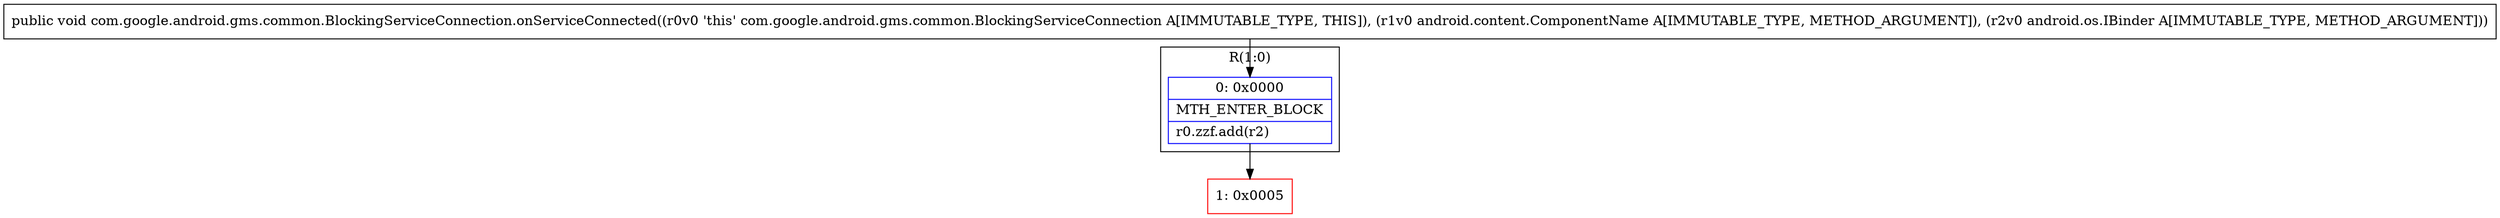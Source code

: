 digraph "CFG forcom.google.android.gms.common.BlockingServiceConnection.onServiceConnected(Landroid\/content\/ComponentName;Landroid\/os\/IBinder;)V" {
subgraph cluster_Region_1209428520 {
label = "R(1:0)";
node [shape=record,color=blue];
Node_0 [shape=record,label="{0\:\ 0x0000|MTH_ENTER_BLOCK\l|r0.zzf.add(r2)\l}"];
}
Node_1 [shape=record,color=red,label="{1\:\ 0x0005}"];
MethodNode[shape=record,label="{public void com.google.android.gms.common.BlockingServiceConnection.onServiceConnected((r0v0 'this' com.google.android.gms.common.BlockingServiceConnection A[IMMUTABLE_TYPE, THIS]), (r1v0 android.content.ComponentName A[IMMUTABLE_TYPE, METHOD_ARGUMENT]), (r2v0 android.os.IBinder A[IMMUTABLE_TYPE, METHOD_ARGUMENT])) }"];
MethodNode -> Node_0;
Node_0 -> Node_1;
}

